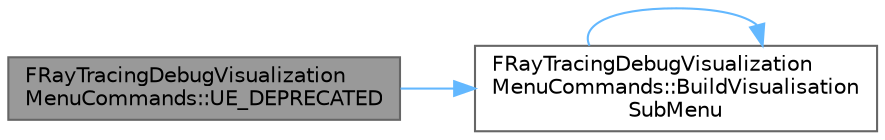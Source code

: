 digraph "FRayTracingDebugVisualizationMenuCommands::UE_DEPRECATED"
{
 // INTERACTIVE_SVG=YES
 // LATEX_PDF_SIZE
  bgcolor="transparent";
  edge [fontname=Helvetica,fontsize=10,labelfontname=Helvetica,labelfontsize=10];
  node [fontname=Helvetica,fontsize=10,shape=box,height=0.2,width=0.4];
  rankdir="LR";
  Node1 [id="Node000001",label="FRayTracingDebugVisualization\lMenuCommands::UE_DEPRECATED",height=0.2,width=0.4,color="gray40", fillcolor="grey60", style="filled", fontcolor="black",tooltip=" "];
  Node1 -> Node2 [id="edge1_Node000001_Node000002",color="steelblue1",style="solid",tooltip=" "];
  Node2 [id="Node000002",label="FRayTracingDebugVisualization\lMenuCommands::BuildVisualisation\lSubMenu",height=0.2,width=0.4,color="grey40", fillcolor="white", style="filled",URL="$de/dc4/classFRayTracingDebugVisualizationMenuCommands.html#a2b00bd32c8a566f21b719a21bfa98e62",tooltip=" "];
  Node2 -> Node2 [id="edge2_Node000002_Node000002",color="steelblue1",style="solid",tooltip=" "];
}
